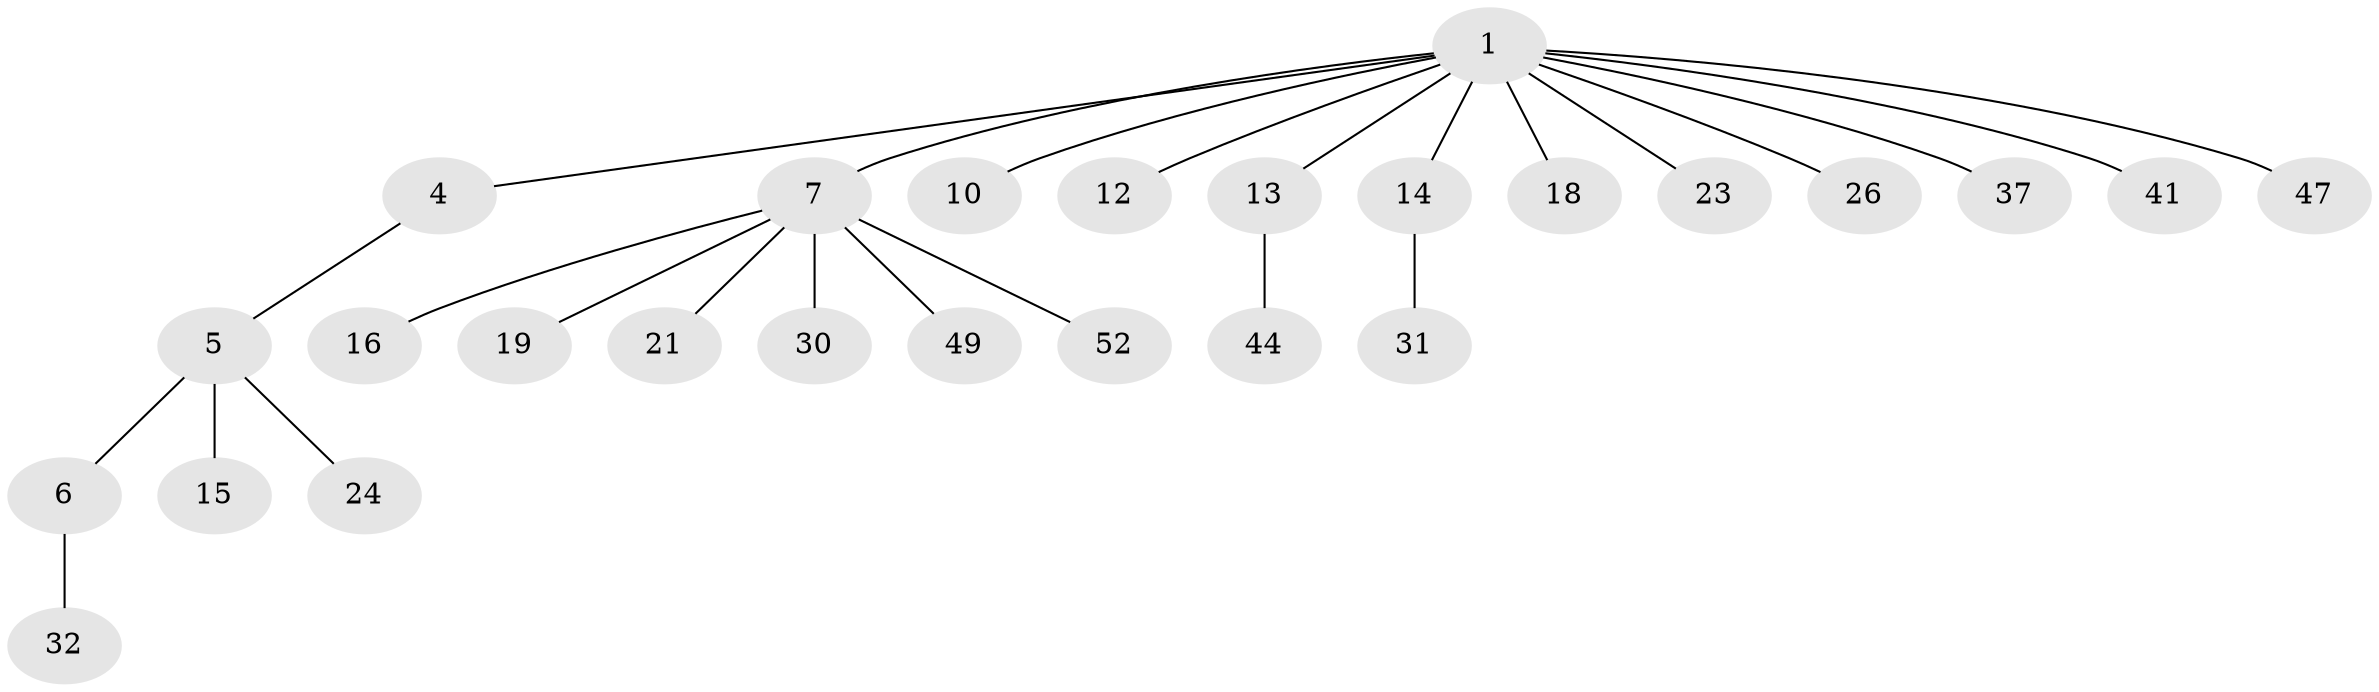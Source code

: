 // original degree distribution, {9: 0.038461538461538464, 2: 0.2692307692307692, 6: 0.038461538461538464, 1: 0.5576923076923077, 3: 0.09615384615384616}
// Generated by graph-tools (version 1.1) at 2025/15/03/09/25 04:15:24]
// undirected, 26 vertices, 25 edges
graph export_dot {
graph [start="1"]
  node [color=gray90,style=filled];
  1 [super="+2+3"];
  4;
  5 [super="+8+42"];
  6;
  7 [super="+9+17+22+20"];
  10 [super="+29"];
  12;
  13 [super="+27"];
  14 [super="+48"];
  15 [super="+46"];
  16;
  18 [super="+40+50"];
  19 [super="+33"];
  21 [super="+35+25"];
  23 [super="+28"];
  24;
  26;
  30;
  31;
  32 [super="+34"];
  37 [super="+51+38"];
  41;
  44;
  47;
  49;
  52;
  1 -- 7;
  1 -- 12;
  1 -- 18;
  1 -- 23;
  1 -- 37;
  1 -- 41;
  1 -- 47;
  1 -- 13;
  1 -- 26;
  1 -- 4;
  1 -- 10;
  1 -- 14;
  4 -- 5;
  5 -- 6;
  5 -- 15;
  5 -- 24;
  6 -- 32;
  7 -- 16;
  7 -- 19;
  7 -- 49;
  7 -- 52;
  7 -- 21;
  7 -- 30;
  13 -- 44;
  14 -- 31;
}
